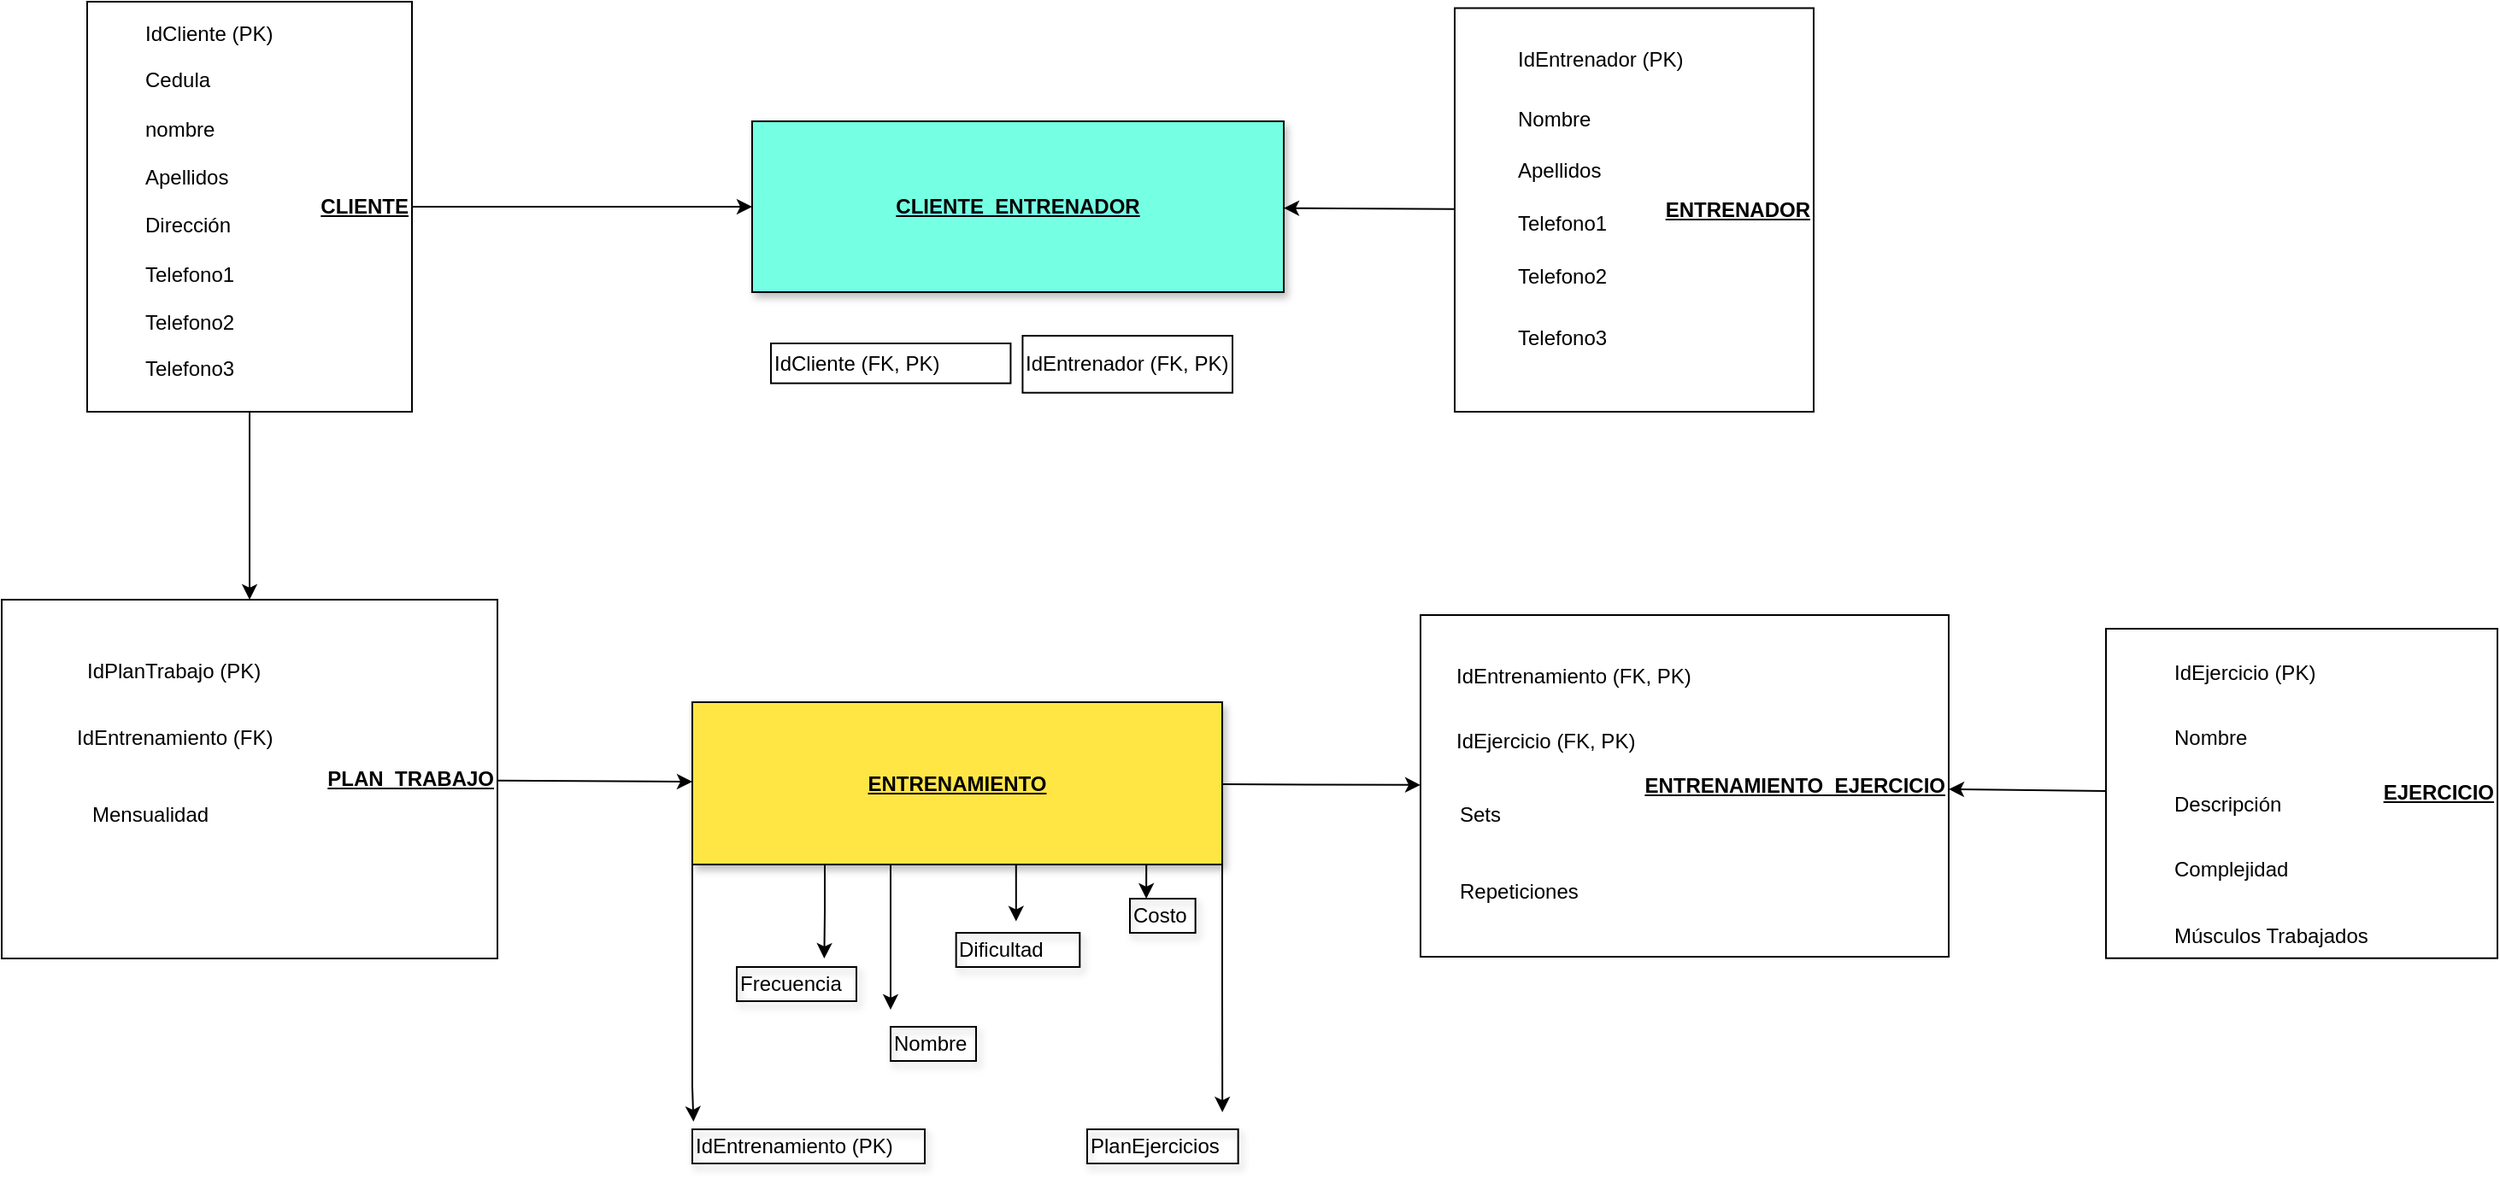 <mxfile version="24.5.4" type="github">
  <diagram name="Conceptual Diagram" id="XwG0qR-dqioNehBfLJ-C">
    <mxGraphModel dx="1538" dy="763" grid="1" gridSize="10" guides="1" tooltips="1" connect="1" arrows="1" fold="1" page="1" pageScale="1" pageWidth="827" pageHeight="1169" math="0" shadow="0">
      <root>
        <mxCell id="0" />
        <mxCell id="1" parent="0" />
        <mxCell id="LZxNKWPRsar4pVbc7PX9-1" value="&lt;font style=&quot;vertical-align: inherit;&quot;&gt;&lt;font style=&quot;vertical-align: inherit;&quot;&gt;&lt;font style=&quot;vertical-align: inherit;&quot;&gt;&lt;font style=&quot;vertical-align: inherit;&quot;&gt;&lt;font style=&quot;vertical-align: inherit;&quot;&gt;&lt;font style=&quot;vertical-align: inherit;&quot;&gt;&lt;u&gt;&lt;b&gt;CLIENTE&lt;/b&gt;&lt;/u&gt;&lt;/font&gt;&lt;/font&gt;&lt;/font&gt;&lt;/font&gt;&lt;/font&gt;&lt;/font&gt;" style="rounded=0;whiteSpace=wrap;html=1;align=right;" vertex="1" parent="1">
          <mxGeometry x="60" y="20" width="190" height="240" as="geometry" />
        </mxCell>
        <mxCell id="LZxNKWPRsar4pVbc7PX9-2" value="IdCliente (PK)" style="text;html=1;strokeColor=none;fillColor=none;align=left;verticalAlign=middle;" vertex="1" parent="LZxNKWPRsar4pVbc7PX9-1">
          <mxGeometry x="31.671" y="13.335" width="122.704" height="11.28" as="geometry" />
        </mxCell>
        <mxCell id="LZxNKWPRsar4pVbc7PX9-3" value="Cedula" style="text;html=1;strokeColor=none;fillColor=none;align=left;verticalAlign=middle;" vertex="1" parent="LZxNKWPRsar4pVbc7PX9-1">
          <mxGeometry x="31.671" y="38.951" width="98.954" height="14.357" as="geometry" />
        </mxCell>
        <mxCell id="LZxNKWPRsar4pVbc7PX9-4" value="&lt;font style=&quot;vertical-align: inherit;&quot;&gt;&lt;font style=&quot;vertical-align: inherit;&quot;&gt;&lt;font style=&quot;vertical-align: inherit;&quot;&gt;&lt;font style=&quot;vertical-align: inherit;&quot;&gt;nombre&lt;/font&gt;&lt;/font&gt;&lt;/font&gt;&lt;/font&gt;" style="text;html=1;strokeColor=none;fillColor=none;align=left;verticalAlign=middle;" vertex="1" parent="LZxNKWPRsar4pVbc7PX9-1">
          <mxGeometry x="31.671" y="66.182" width="63.329" height="17.434" as="geometry" />
        </mxCell>
        <mxCell id="LZxNKWPRsar4pVbc7PX9-5" value="Apellidos" style="text;html=1;strokeColor=none;fillColor=none;align=left;verticalAlign=middle;" vertex="1" parent="LZxNKWPRsar4pVbc7PX9-1">
          <mxGeometry x="31.671" y="95.489" width="75.204" height="14.357" as="geometry" />
        </mxCell>
        <mxCell id="LZxNKWPRsar4pVbc7PX9-6" value="Dirección" style="text;html=1;strokeColor=none;fillColor=none;align=left;verticalAlign=middle;" vertex="1" parent="LZxNKWPRsar4pVbc7PX9-1">
          <mxGeometry x="31.671" y="121.797" width="75.204" height="17.434" as="geometry" />
        </mxCell>
        <mxCell id="LZxNKWPRsar4pVbc7PX9-7" value="Telefono1" style="text;html=1;strokeColor=none;fillColor=none;align=left;verticalAlign=middle;" vertex="1" parent="LZxNKWPRsar4pVbc7PX9-1">
          <mxGeometry x="31.671" y="153.028" width="87.079" height="14.357" as="geometry" />
        </mxCell>
        <mxCell id="LZxNKWPRsar4pVbc7PX9-49" value="&lt;font style=&quot;vertical-align: inherit;&quot;&gt;&lt;font style=&quot;vertical-align: inherit;&quot;&gt;Telefono3&lt;/font&gt;&lt;/font&gt;" style="text;html=1;strokeColor=none;fillColor=none;align=left;verticalAlign=middle;" vertex="1" parent="LZxNKWPRsar4pVbc7PX9-1">
          <mxGeometry x="31.671" y="207.538" width="87.079" height="14.357" as="geometry" />
        </mxCell>
        <mxCell id="LZxNKWPRsar4pVbc7PX9-48" value="&lt;font style=&quot;vertical-align: inherit;&quot;&gt;&lt;font style=&quot;vertical-align: inherit;&quot;&gt;&lt;font style=&quot;vertical-align: inherit;&quot;&gt;&lt;font style=&quot;vertical-align: inherit;&quot;&gt;Telefono2&lt;/font&gt;&lt;/font&gt;&lt;/font&gt;&lt;/font&gt;" style="text;html=1;strokeColor=none;fillColor=none;align=left;verticalAlign=middle;" vertex="1" parent="LZxNKWPRsar4pVbc7PX9-1">
          <mxGeometry x="31.671" y="181.182" width="87.079" height="14.357" as="geometry" />
        </mxCell>
        <mxCell id="LZxNKWPRsar4pVbc7PX9-10" value="&lt;font style=&quot;vertical-align: inherit;&quot;&gt;&lt;font style=&quot;vertical-align: inherit;&quot;&gt;&lt;font style=&quot;vertical-align: inherit;&quot;&gt;&lt;font style=&quot;vertical-align: inherit;&quot;&gt;&lt;u&gt;&lt;b&gt;PLAN_TRABAJO&lt;/b&gt;&lt;/u&gt;&lt;/font&gt;&lt;/font&gt;&lt;/font&gt;&lt;/font&gt;" style="rounded=0;whiteSpace=wrap;html=1;align=right;" vertex="1" parent="1">
          <mxGeometry x="10" y="370" width="290" height="210" as="geometry" />
        </mxCell>
        <mxCell id="LZxNKWPRsar4pVbc7PX9-11" value="IdPlanTrabajo (PK)" style="text;html=1;strokeColor=none;fillColor=none;align=left;verticalAlign=middle;" vertex="1" parent="LZxNKWPRsar4pVbc7PX9-10">
          <mxGeometry x="48.333" y="21" width="241.667" height="42" as="geometry" />
        </mxCell>
        <mxCell id="LZxNKWPRsar4pVbc7PX9-12" value="IdEntrenamiento (FK)" style="text;html=1;strokeColor=none;fillColor=none;align=left;verticalAlign=middle;" vertex="1" parent="LZxNKWPRsar4pVbc7PX9-10">
          <mxGeometry x="42.292" y="70" width="72.5" height="21" as="geometry" />
        </mxCell>
        <mxCell id="LZxNKWPRsar4pVbc7PX9-13" value="Mensualidad" style="text;html=1;strokeColor=none;fillColor=none;align=left;verticalAlign=middle;" vertex="1" parent="LZxNKWPRsar4pVbc7PX9-10">
          <mxGeometry x="50.75" y="105" width="48.333" height="42" as="geometry" />
        </mxCell>
        <mxCell id="LZxNKWPRsar4pVbc7PX9-59" style="edgeStyle=orthogonalEdgeStyle;rounded=0;orthogonalLoop=1;jettySize=auto;html=1;exitX=0.25;exitY=1;exitDx=0;exitDy=0;" edge="1" parent="1" source="LZxNKWPRsar4pVbc7PX9-14">
          <mxGeometry relative="1" as="geometry">
            <mxPoint x="491.194" y="580" as="targetPoint" />
          </mxGeometry>
        </mxCell>
        <mxCell id="LZxNKWPRsar4pVbc7PX9-64" style="edgeStyle=orthogonalEdgeStyle;rounded=0;orthogonalLoop=1;jettySize=auto;html=1;exitX=0.5;exitY=1;exitDx=0;exitDy=0;" edge="1" parent="1" source="LZxNKWPRsar4pVbc7PX9-14">
          <mxGeometry relative="1" as="geometry">
            <mxPoint x="530" y="610" as="targetPoint" />
            <Array as="points">
              <mxPoint x="530" y="525" />
            </Array>
          </mxGeometry>
        </mxCell>
        <mxCell id="LZxNKWPRsar4pVbc7PX9-65" style="edgeStyle=orthogonalEdgeStyle;rounded=0;orthogonalLoop=1;jettySize=auto;html=1;exitX=0.75;exitY=1;exitDx=0;exitDy=0;entryX=0.25;entryY=0;entryDx=0;entryDy=0;" edge="1" parent="1" source="LZxNKWPRsar4pVbc7PX9-14" target="LZxNKWPRsar4pVbc7PX9-19">
          <mxGeometry relative="1" as="geometry" />
        </mxCell>
        <mxCell id="LZxNKWPRsar4pVbc7PX9-66" style="edgeStyle=orthogonalEdgeStyle;rounded=0;orthogonalLoop=1;jettySize=auto;html=1;exitX=1;exitY=1;exitDx=0;exitDy=0;" edge="1" parent="1" source="LZxNKWPRsar4pVbc7PX9-14">
          <mxGeometry relative="1" as="geometry">
            <mxPoint x="724.097" y="670" as="targetPoint" />
          </mxGeometry>
        </mxCell>
        <mxCell id="LZxNKWPRsar4pVbc7PX9-14" value="&lt;font style=&quot;vertical-align: inherit;&quot;&gt;&lt;font style=&quot;vertical-align: inherit;&quot;&gt;&lt;b&gt;&lt;u&gt;&lt;font style=&quot;vertical-align: inherit;&quot;&gt;&lt;font style=&quot;vertical-align: inherit;&quot;&gt;&lt;font style=&quot;vertical-align: inherit;&quot;&gt;&lt;font style=&quot;vertical-align: inherit;&quot;&gt;&lt;font style=&quot;vertical-align: inherit;&quot;&gt;&lt;font style=&quot;vertical-align: inherit;&quot;&gt;&lt;font style=&quot;vertical-align: inherit;&quot;&gt;&lt;font style=&quot;vertical-align: inherit;&quot;&gt;ENTRENAMIENTO&lt;/font&gt;&lt;/font&gt;&lt;/font&gt;&lt;/font&gt;&lt;/font&gt;&lt;/font&gt;&lt;/font&gt;&lt;/font&gt;&lt;/u&gt;&lt;/b&gt;&lt;/font&gt;&lt;/font&gt;" style="rounded=0;whiteSpace=wrap;html=1;align=center;fillColor=#FFE645;shadow=1;" vertex="1" parent="1">
          <mxGeometry x="414" y="430" width="310" height="95" as="geometry" />
        </mxCell>
        <mxCell id="LZxNKWPRsar4pVbc7PX9-21" value="&lt;font style=&quot;vertical-align: inherit;&quot;&gt;&lt;font style=&quot;vertical-align: inherit;&quot;&gt;&lt;u&gt;&lt;b&gt;&lt;font style=&quot;vertical-align: inherit;&quot;&gt;&lt;font style=&quot;vertical-align: inherit;&quot;&gt;EJERCICIO&lt;/font&gt;&lt;/font&gt;&lt;/b&gt;&lt;/u&gt;&lt;/font&gt;&lt;/font&gt;" style="rounded=0;whiteSpace=wrap;html=1;align=right;" vertex="1" parent="1">
          <mxGeometry x="1241" y="387" width="229" height="192.85" as="geometry" />
        </mxCell>
        <mxCell id="LZxNKWPRsar4pVbc7PX9-22" value="IdEjercicio (PK)" style="text;html=1;strokeColor=none;fillColor=none;align=left;verticalAlign=middle;" vertex="1" parent="LZxNKWPRsar4pVbc7PX9-21">
          <mxGeometry x="38.167" y="12.857" width="190.833" height="25.714" as="geometry" />
        </mxCell>
        <mxCell id="LZxNKWPRsar4pVbc7PX9-23" value="Nombre" style="text;html=1;strokeColor=none;fillColor=none;align=left;verticalAlign=middle;" vertex="1" parent="LZxNKWPRsar4pVbc7PX9-21">
          <mxGeometry x="38.17" y="51.43" width="71.83" height="25.71" as="geometry" />
        </mxCell>
        <mxCell id="LZxNKWPRsar4pVbc7PX9-24" value="&lt;font style=&quot;vertical-align: inherit;&quot;&gt;&lt;font style=&quot;vertical-align: inherit;&quot;&gt;Descripción&lt;/font&gt;&lt;/font&gt;" style="text;html=1;strokeColor=none;fillColor=none;align=left;verticalAlign=middle;" vertex="1" parent="LZxNKWPRsar4pVbc7PX9-21">
          <mxGeometry x="38.17" y="90" width="61.83" height="25.71" as="geometry" />
        </mxCell>
        <mxCell id="LZxNKWPRsar4pVbc7PX9-25" value="Complejidad" style="text;html=1;strokeColor=none;fillColor=none;align=left;verticalAlign=middle;" vertex="1" parent="LZxNKWPRsar4pVbc7PX9-21">
          <mxGeometry x="38.17" y="128.57" width="81.83" height="25.71" as="geometry" />
        </mxCell>
        <mxCell id="LZxNKWPRsar4pVbc7PX9-26" value="Músculos Trabajados" style="text;html=1;strokeColor=none;fillColor=none;align=left;verticalAlign=middle;" vertex="1" parent="LZxNKWPRsar4pVbc7PX9-21">
          <mxGeometry x="38.17" y="167.14" width="121.83" height="25.71" as="geometry" />
        </mxCell>
        <mxCell id="LZxNKWPRsar4pVbc7PX9-27" value="&lt;font style=&quot;vertical-align: inherit;&quot;&gt;&lt;font style=&quot;vertical-align: inherit;&quot;&gt;&lt;u&gt;&lt;b&gt;ENTRENADOR&lt;/b&gt;&lt;/u&gt;&lt;/font&gt;&lt;/font&gt;" style="rounded=0;whiteSpace=wrap;html=1;align=right;" vertex="1" parent="1">
          <mxGeometry x="860" y="23.75" width="210" height="236.25" as="geometry" />
        </mxCell>
        <mxCell id="LZxNKWPRsar4pVbc7PX9-28" value="IdEntrenador (PK)" style="text;html=1;strokeColor=none;fillColor=none;align=left;verticalAlign=middle;" vertex="1" parent="LZxNKWPRsar4pVbc7PX9-27">
          <mxGeometry x="35" y="17.13" width="105" height="26.25" as="geometry" />
        </mxCell>
        <mxCell id="LZxNKWPRsar4pVbc7PX9-29" value="Nombre" style="text;html=1;strokeColor=none;fillColor=none;align=left;verticalAlign=middle;" vertex="1" parent="LZxNKWPRsar4pVbc7PX9-27">
          <mxGeometry x="35" y="52.5" width="175" height="26.25" as="geometry" />
        </mxCell>
        <mxCell id="LZxNKWPRsar4pVbc7PX9-30" value="Apellidos" style="text;html=1;strokeColor=none;fillColor=none;align=left;verticalAlign=middle;" vertex="1" parent="LZxNKWPRsar4pVbc7PX9-27">
          <mxGeometry x="35" y="81.88" width="55" height="26.25" as="geometry" />
        </mxCell>
        <mxCell id="LZxNKWPRsar4pVbc7PX9-31" value="Telefono1" style="text;html=1;strokeColor=none;fillColor=none;align=left;verticalAlign=middle;" vertex="1" parent="LZxNKWPRsar4pVbc7PX9-27">
          <mxGeometry x="35" y="113.25" width="55" height="26.25" as="geometry" />
        </mxCell>
        <mxCell id="LZxNKWPRsar4pVbc7PX9-32" value="Telefono2" style="text;html=1;strokeColor=none;fillColor=none;align=left;verticalAlign=middle;" vertex="1" parent="LZxNKWPRsar4pVbc7PX9-27">
          <mxGeometry x="35" y="143.63" width="65" height="26.25" as="geometry" />
        </mxCell>
        <mxCell id="LZxNKWPRsar4pVbc7PX9-33" value="Telefono3" style="text;html=1;strokeColor=none;fillColor=none;align=left;verticalAlign=middle;" vertex="1" parent="LZxNKWPRsar4pVbc7PX9-27">
          <mxGeometry x="35" y="180" width="55" height="26.25" as="geometry" />
        </mxCell>
        <mxCell id="LZxNKWPRsar4pVbc7PX9-34" value="&lt;font style=&quot;vertical-align: inherit;&quot;&gt;&lt;font style=&quot;vertical-align: inherit;&quot;&gt;&lt;b&gt;&lt;u&gt;&lt;font style=&quot;vertical-align: inherit;&quot;&gt;&lt;font style=&quot;vertical-align: inherit;&quot;&gt;&lt;font style=&quot;vertical-align: inherit;&quot;&gt;&lt;font style=&quot;vertical-align: inherit;&quot;&gt;&lt;font style=&quot;vertical-align: inherit;&quot;&gt;&lt;font style=&quot;vertical-align: inherit;&quot;&gt;CLIENTE_ENTRENADOR&lt;/font&gt;&lt;/font&gt;&lt;/font&gt;&lt;/font&gt;&lt;/font&gt;&lt;/font&gt;&lt;/u&gt;&lt;/b&gt;&lt;/font&gt;&lt;/font&gt;" style="rounded=0;whiteSpace=wrap;html=1;align=center;fillColor=#75FFE3;shadow=1;" vertex="1" parent="1">
          <mxGeometry x="449" y="90" width="311" height="100" as="geometry" />
        </mxCell>
        <mxCell id="LZxNKWPRsar4pVbc7PX9-37" value="&lt;font style=&quot;vertical-align: inherit;&quot;&gt;&lt;font style=&quot;vertical-align: inherit;&quot;&gt;&lt;u&gt;&lt;b&gt;&lt;font style=&quot;vertical-align: inherit;&quot;&gt;&lt;font style=&quot;vertical-align: inherit;&quot;&gt;ENTRENAMIENTO_EJERCICIO&lt;/font&gt;&lt;/font&gt;&lt;/b&gt;&lt;/u&gt;&lt;/font&gt;&lt;/font&gt;" style="rounded=0;whiteSpace=wrap;html=1;align=right;" vertex="1" parent="1">
          <mxGeometry x="840" y="379" width="309" height="200" as="geometry" />
        </mxCell>
        <mxCell id="LZxNKWPRsar4pVbc7PX9-38" value="IdEntrenamiento (FK, PK)" style="text;html=1;strokeColor=none;fillColor=none;align=left;verticalAlign=middle;" vertex="1" parent="LZxNKWPRsar4pVbc7PX9-37">
          <mxGeometry x="19.456" y="17.814" width="177.389" height="35.634" as="geometry" />
        </mxCell>
        <mxCell id="LZxNKWPRsar4pVbc7PX9-39" value="IdEjercicio (FK, PK)" style="text;html=1;strokeColor=none;fillColor=none;align=left;verticalAlign=middle;" vertex="1" parent="LZxNKWPRsar4pVbc7PX9-37">
          <mxGeometry x="19.451" y="61.49" width="136.591" height="25.338" as="geometry" />
        </mxCell>
        <mxCell id="LZxNKWPRsar4pVbc7PX9-40" value="Sets" style="text;html=1;strokeColor=none;fillColor=none;align=left;verticalAlign=middle;" vertex="1" parent="LZxNKWPRsar4pVbc7PX9-37">
          <mxGeometry x="20.596" y="99.663" width="55.983" height="35.632" as="geometry" />
        </mxCell>
        <mxCell id="LZxNKWPRsar4pVbc7PX9-41" value="Repeticiones" style="text;html=1;strokeColor=none;fillColor=none;align=left;verticalAlign=middle;" vertex="1" parent="LZxNKWPRsar4pVbc7PX9-37">
          <mxGeometry x="20.6" y="151.4" width="97.278" height="21.841" as="geometry" />
        </mxCell>
        <mxCell id="LZxNKWPRsar4pVbc7PX9-42" edge="1" parent="1" source="LZxNKWPRsar4pVbc7PX9-1" target="LZxNKWPRsar4pVbc7PX9-10">
          <mxGeometry relative="1" as="geometry" />
        </mxCell>
        <mxCell id="LZxNKWPRsar4pVbc7PX9-43" edge="1" parent="1" source="LZxNKWPRsar4pVbc7PX9-10" target="LZxNKWPRsar4pVbc7PX9-14">
          <mxGeometry relative="1" as="geometry" />
        </mxCell>
        <mxCell id="LZxNKWPRsar4pVbc7PX9-44" edge="1" parent="1" source="LZxNKWPRsar4pVbc7PX9-14" target="LZxNKWPRsar4pVbc7PX9-37">
          <mxGeometry relative="1" as="geometry" />
        </mxCell>
        <mxCell id="LZxNKWPRsar4pVbc7PX9-45" edge="1" parent="1" source="LZxNKWPRsar4pVbc7PX9-21" target="LZxNKWPRsar4pVbc7PX9-37">
          <mxGeometry relative="1" as="geometry" />
        </mxCell>
        <mxCell id="LZxNKWPRsar4pVbc7PX9-46" edge="1" parent="1" source="LZxNKWPRsar4pVbc7PX9-1" target="LZxNKWPRsar4pVbc7PX9-34">
          <mxGeometry relative="1" as="geometry" />
        </mxCell>
        <mxCell id="LZxNKWPRsar4pVbc7PX9-47" edge="1" parent="1" source="LZxNKWPRsar4pVbc7PX9-27" target="LZxNKWPRsar4pVbc7PX9-34">
          <mxGeometry relative="1" as="geometry" />
        </mxCell>
        <mxCell id="LZxNKWPRsar4pVbc7PX9-35" value="&lt;font style=&quot;vertical-align: inherit;&quot;&gt;&lt;font style=&quot;vertical-align: inherit;&quot;&gt;&lt;font style=&quot;vertical-align: inherit;&quot;&gt;&lt;font style=&quot;vertical-align: inherit;&quot;&gt;IdCliente (FK, PK)&lt;/font&gt;&lt;/font&gt;&lt;/font&gt;&lt;/font&gt;" style="text;html=1;strokeColor=#030303;fillColor=none;align=left;verticalAlign=middle;" vertex="1" parent="1">
          <mxGeometry x="459.996" y="220" width="140.224" height="23.33" as="geometry" />
        </mxCell>
        <mxCell id="LZxNKWPRsar4pVbc7PX9-36" value="IdEntrenador (FK, PK)" style="text;html=1;strokeColor=#030303;fillColor=none;align=left;verticalAlign=middle;" vertex="1" parent="1">
          <mxGeometry x="607.22" y="215.54" width="122.78" height="33.33" as="geometry" />
        </mxCell>
        <mxCell id="LZxNKWPRsar4pVbc7PX9-15" value="IdEntrenamiento (PK)" style="text;html=1;strokeColor=#000000;fillColor=none;align=left;verticalAlign=middle;shadow=1;" vertex="1" parent="1">
          <mxGeometry x="414" y="680" width="136" height="20" as="geometry" />
        </mxCell>
        <mxCell id="LZxNKWPRsar4pVbc7PX9-16" value="Frecuencia" style="text;html=1;strokeColor=#000000;fillColor=none;align=left;verticalAlign=middle;shadow=1;" vertex="1" parent="1">
          <mxGeometry x="440" y="585" width="70" height="20" as="geometry" />
        </mxCell>
        <mxCell id="LZxNKWPRsar4pVbc7PX9-17" value="&lt;font style=&quot;vertical-align: inherit;&quot;&gt;&lt;font style=&quot;vertical-align: inherit;&quot;&gt;&lt;font style=&quot;vertical-align: inherit;&quot;&gt;&lt;font style=&quot;vertical-align: inherit;&quot;&gt;Dificultad&lt;/font&gt;&lt;/font&gt;&lt;/font&gt;&lt;/font&gt;" style="text;html=1;strokeColor=#000000;fillColor=none;align=left;verticalAlign=middle;shadow=1;" vertex="1" parent="1">
          <mxGeometry x="568.331" y="565" width="72.329" height="20" as="geometry" />
        </mxCell>
        <mxCell id="LZxNKWPRsar4pVbc7PX9-18" value="&lt;font style=&quot;vertical-align: inherit;&quot;&gt;&lt;font style=&quot;vertical-align: inherit;&quot;&gt;&lt;font style=&quot;vertical-align: inherit;&quot;&gt;&lt;font style=&quot;vertical-align: inherit;&quot;&gt;&lt;font style=&quot;vertical-align: inherit;&quot;&gt;&lt;font style=&quot;vertical-align: inherit;&quot;&gt;&lt;font style=&quot;vertical-align: inherit;&quot;&gt;&lt;font style=&quot;vertical-align: inherit;&quot;&gt;&lt;font style=&quot;vertical-align: inherit;&quot;&gt;&lt;font style=&quot;vertical-align: inherit;&quot;&gt;Nombre&lt;/font&gt;&lt;/font&gt;&lt;/font&gt;&lt;/font&gt;&lt;/font&gt;&lt;/font&gt;&lt;/font&gt;&lt;/font&gt;&lt;/font&gt;&lt;/font&gt;" style="text;html=1;strokeColor=#000000;fillColor=none;align=left;verticalAlign=middle;shadow=1;" vertex="1" parent="1">
          <mxGeometry x="530" y="620" width="50" height="20" as="geometry" />
        </mxCell>
        <mxCell id="LZxNKWPRsar4pVbc7PX9-19" value="Costo" style="text;html=1;strokeColor=#000000;fillColor=none;align=left;verticalAlign=middle;shadow=1;" vertex="1" parent="1">
          <mxGeometry x="670" y="545" width="38.33" height="20" as="geometry" />
        </mxCell>
        <mxCell id="LZxNKWPRsar4pVbc7PX9-20" value="PlanEjercicios" style="text;html=1;strokeColor=#000000;fillColor=none;align=left;verticalAlign=middle;shadow=1;" vertex="1" parent="1">
          <mxGeometry x="645" y="680" width="88.33" height="20" as="geometry" />
        </mxCell>
        <mxCell id="LZxNKWPRsar4pVbc7PX9-53" style="edgeStyle=orthogonalEdgeStyle;rounded=0;orthogonalLoop=1;jettySize=auto;html=1;exitX=0;exitY=1;exitDx=0;exitDy=0;entryX=0.005;entryY=-0.223;entryDx=0;entryDy=0;entryPerimeter=0;" edge="1" parent="1" source="LZxNKWPRsar4pVbc7PX9-14" target="LZxNKWPRsar4pVbc7PX9-15">
          <mxGeometry relative="1" as="geometry">
            <Array as="points">
              <mxPoint x="414" y="655" />
            </Array>
          </mxGeometry>
        </mxCell>
        <mxCell id="LZxNKWPRsar4pVbc7PX9-67" style="edgeStyle=orthogonalEdgeStyle;rounded=0;orthogonalLoop=1;jettySize=auto;html=1;exitX=0.5;exitY=1;exitDx=0;exitDy=0;entryX=0.485;entryY=-0.335;entryDx=0;entryDy=0;entryPerimeter=0;" edge="1" parent="1" source="LZxNKWPRsar4pVbc7PX9-14" target="LZxNKWPRsar4pVbc7PX9-17">
          <mxGeometry relative="1" as="geometry">
            <Array as="points">
              <mxPoint x="603" y="525" />
            </Array>
          </mxGeometry>
        </mxCell>
      </root>
    </mxGraphModel>
  </diagram>
</mxfile>
